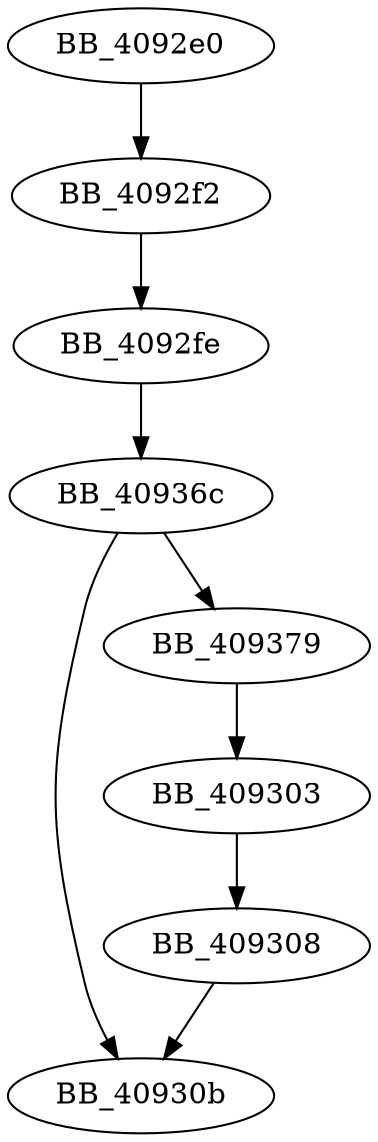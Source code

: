 DiGraph sub_4092E0{
BB_4092e0->BB_4092f2
BB_4092f2->BB_4092fe
BB_4092fe->BB_40936c
BB_409303->BB_409308
BB_409308->BB_40930b
BB_40936c->BB_40930b
BB_40936c->BB_409379
BB_409379->BB_409303
}
